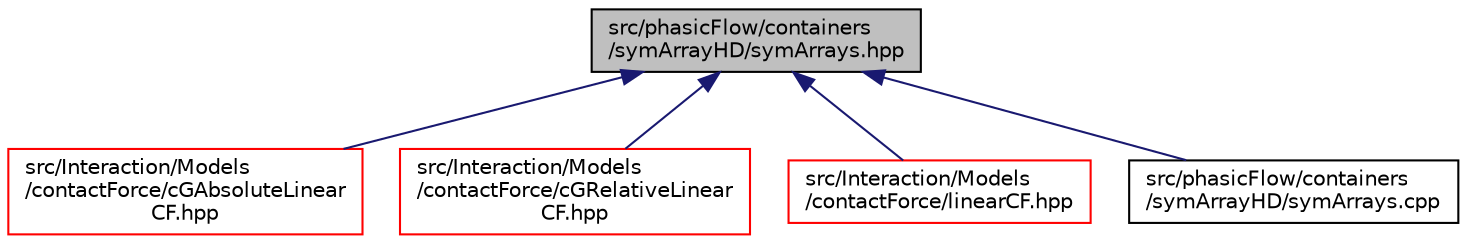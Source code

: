digraph "src/phasicFlow/containers/symArrayHD/symArrays.hpp"
{
 // LATEX_PDF_SIZE
  edge [fontname="Helvetica",fontsize="10",labelfontname="Helvetica",labelfontsize="10"];
  node [fontname="Helvetica",fontsize="10",shape=record];
  Node1 [label="src/phasicFlow/containers\l/symArrayHD/symArrays.hpp",height=0.2,width=0.4,color="black", fillcolor="grey75", style="filled", fontcolor="black",tooltip=" "];
  Node1 -> Node2 [dir="back",color="midnightblue",fontsize="10",style="solid",fontname="Helvetica"];
  Node2 [label="src/Interaction/Models\l/contactForce/cGAbsoluteLinear\lCF.hpp",height=0.2,width=0.4,color="red", fillcolor="white", style="filled",URL="$cGAbsoluteLinearCF_8hpp.html",tooltip=" "];
  Node1 -> Node7 [dir="back",color="midnightblue",fontsize="10",style="solid",fontname="Helvetica"];
  Node7 [label="src/Interaction/Models\l/contactForce/cGRelativeLinear\lCF.hpp",height=0.2,width=0.4,color="red", fillcolor="white", style="filled",URL="$cGRelativeLinearCF_8hpp.html",tooltip=" "];
  Node1 -> Node8 [dir="back",color="midnightblue",fontsize="10",style="solid",fontname="Helvetica"];
  Node8 [label="src/Interaction/Models\l/contactForce/linearCF.hpp",height=0.2,width=0.4,color="red", fillcolor="white", style="filled",URL="$linearCF_8hpp.html",tooltip=" "];
  Node1 -> Node13 [dir="back",color="midnightblue",fontsize="10",style="solid",fontname="Helvetica"];
  Node13 [label="src/phasicFlow/containers\l/symArrayHD/symArrays.cpp",height=0.2,width=0.4,color="black", fillcolor="white", style="filled",URL="$symArrays_8cpp.html",tooltip=" "];
}
